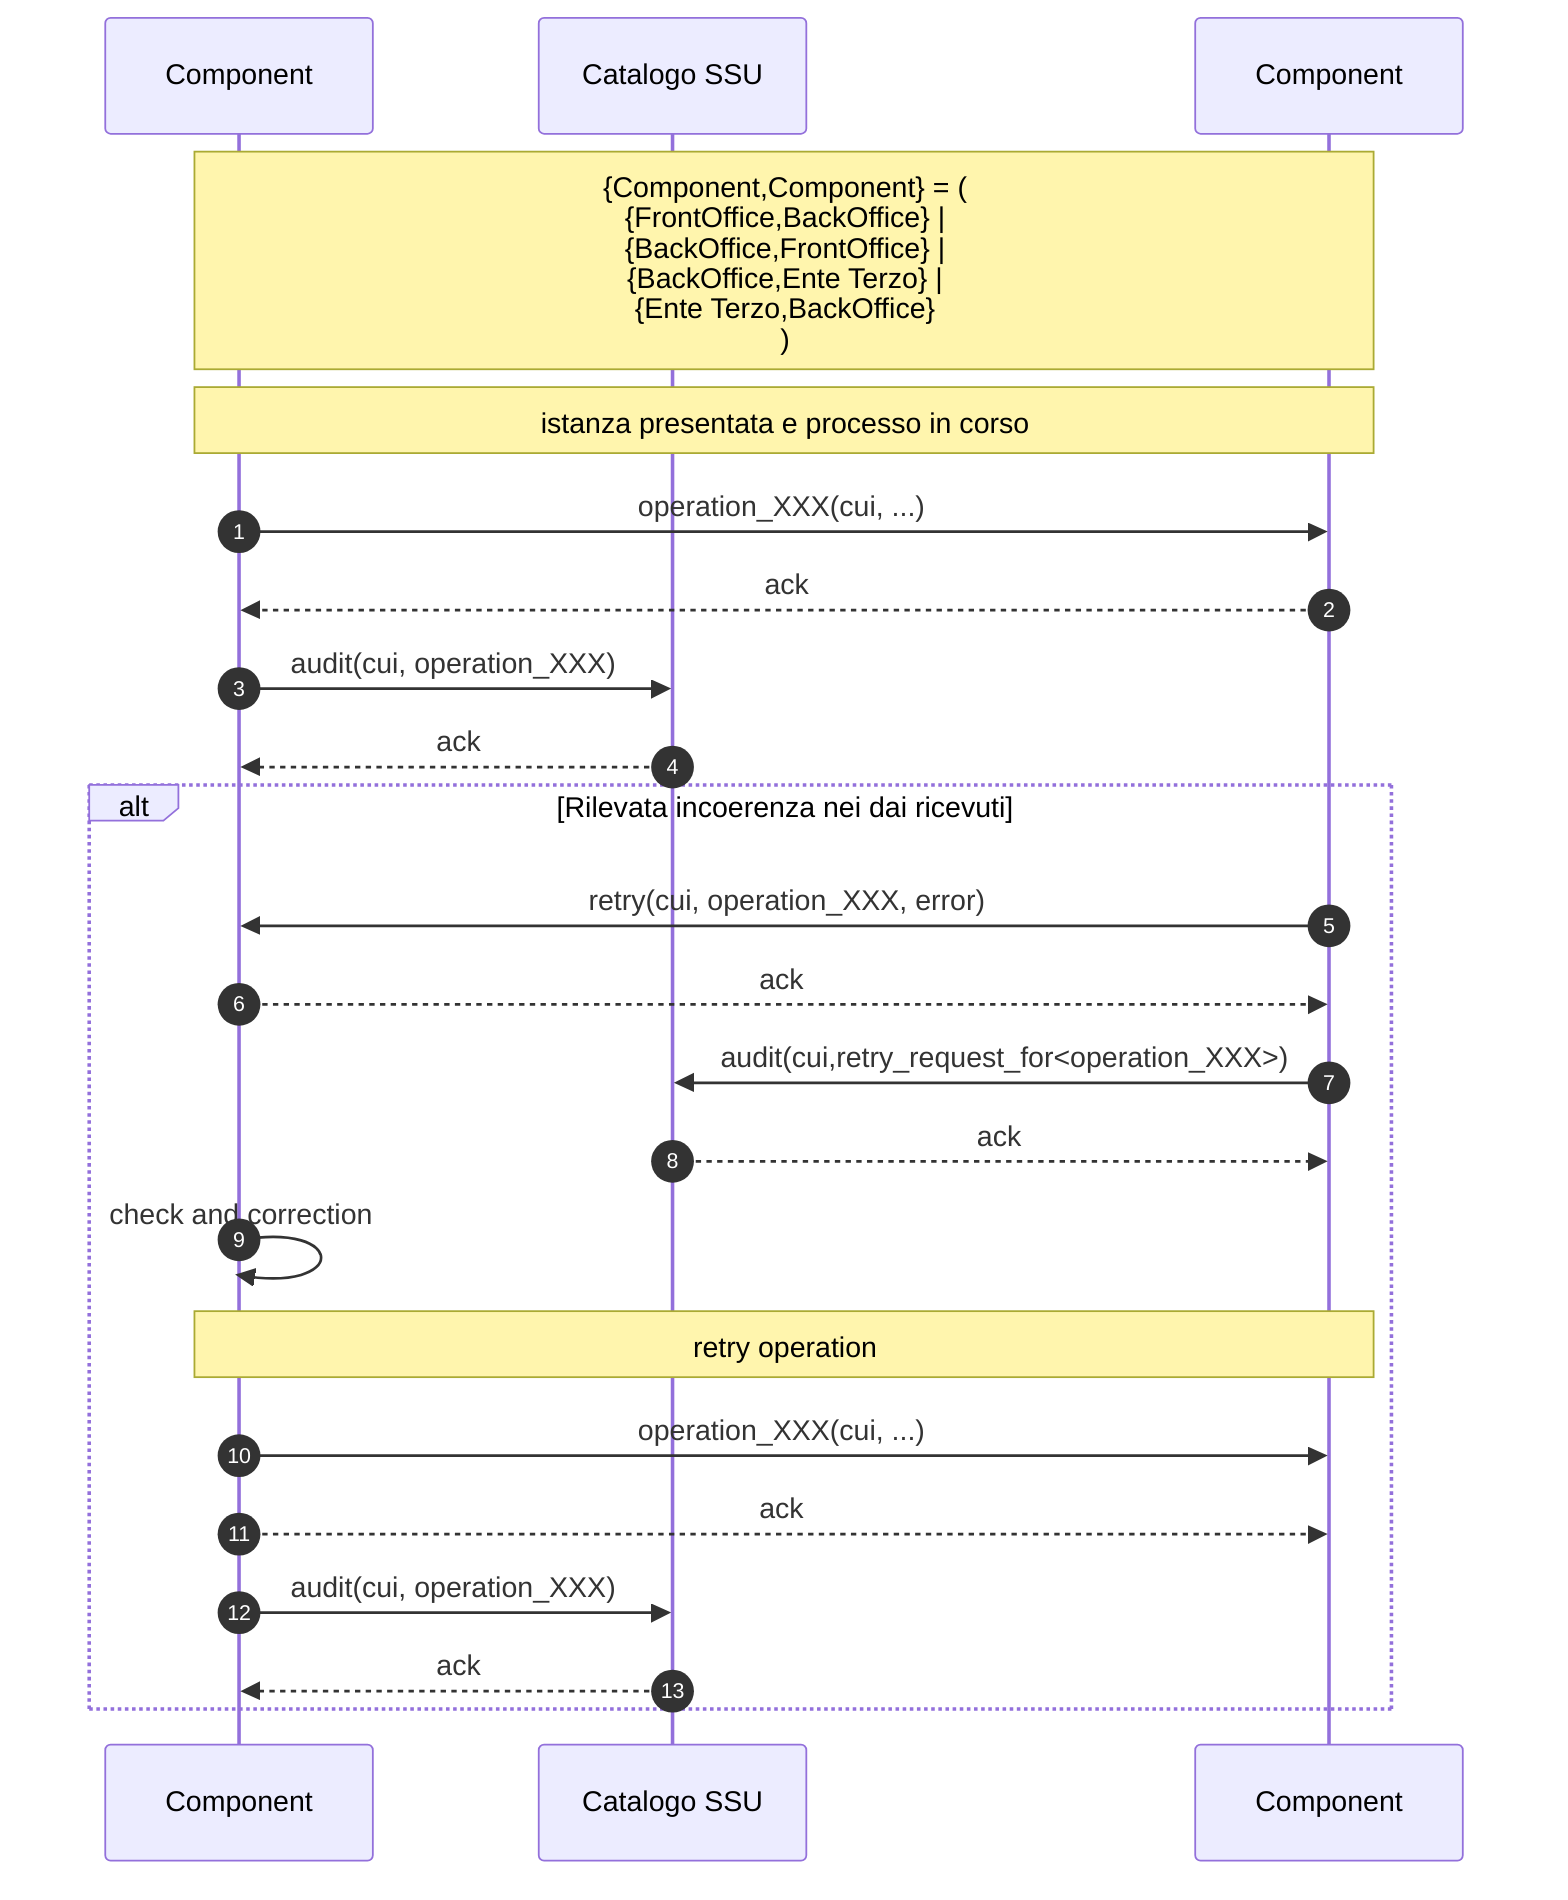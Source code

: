 sequenceDiagram
    autonumber
      
    participant A as Component 
    participant C as Catalogo SSU 
    participant B as Component  

   
    Note over A,B: {Component,Component} = (<br/>{FrontOffice,BackOffice} |<br/> {BackOffice,FrontOffice} |<br/> {BackOffice,Ente Terzo} | <br/>{Ente Terzo,BackOffice}<br/>)

   
    Note over A,B: istanza presentata e processo in corso

    A->> B: operation_XXX(cui, ...)
    B -->> A: ack

    A->> C: audit(cui, operation_XXX)
    C -->> A: ack

    alt Rilevata incoerenza nei dai ricevuti
        B->> A: retry(cui, operation_XXX, error)
        A -->> B: ack

        B->> C: audit(cui,retry_request_for<operation_XXX>)
        C -->> B: ack

        A->>A: check and correction
        note over A,B: retry operation
        A->> B: operation_XXX(cui, ...)
        A -->> B: ack

        A->> C: audit(cui, operation_XXX)
        C -->> A: ack

    end